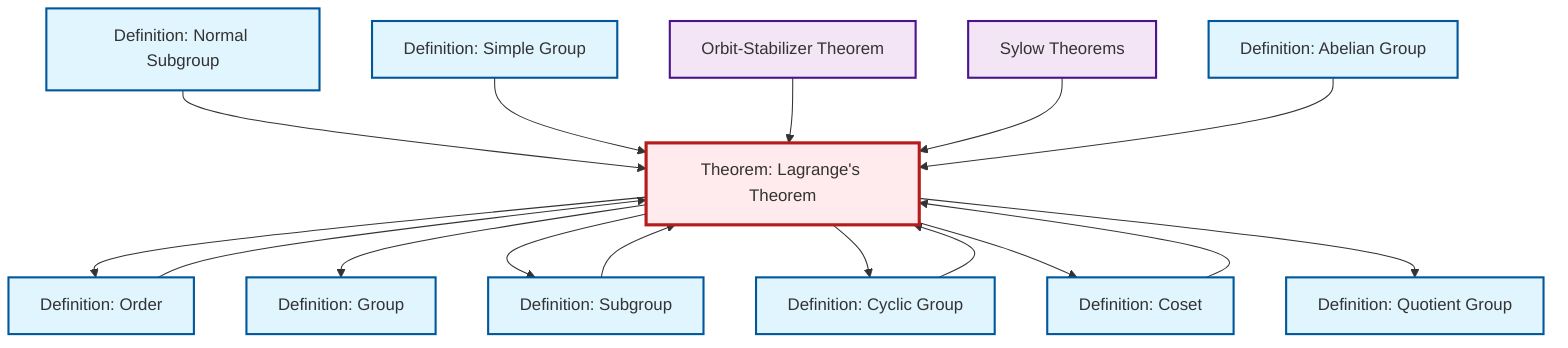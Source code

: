 graph TD
    classDef definition fill:#e1f5fe,stroke:#01579b,stroke-width:2px
    classDef theorem fill:#f3e5f5,stroke:#4a148c,stroke-width:2px
    classDef axiom fill:#fff3e0,stroke:#e65100,stroke-width:2px
    classDef example fill:#e8f5e9,stroke:#1b5e20,stroke-width:2px
    classDef current fill:#ffebee,stroke:#b71c1c,stroke-width:3px
    def-normal-subgroup["Definition: Normal Subgroup"]:::definition
    def-abelian-group["Definition: Abelian Group"]:::definition
    thm-lagrange["Theorem: Lagrange's Theorem"]:::theorem
    def-group["Definition: Group"]:::definition
    def-cyclic-group["Definition: Cyclic Group"]:::definition
    def-simple-group["Definition: Simple Group"]:::definition
    def-subgroup["Definition: Subgroup"]:::definition
    def-quotient-group["Definition: Quotient Group"]:::definition
    def-coset["Definition: Coset"]:::definition
    thm-sylow["Sylow Theorems"]:::theorem
    thm-orbit-stabilizer["Orbit-Stabilizer Theorem"]:::theorem
    def-order["Definition: Order"]:::definition
    def-cyclic-group --> thm-lagrange
    def-normal-subgroup --> thm-lagrange
    def-simple-group --> thm-lagrange
    def-subgroup --> thm-lagrange
    thm-orbit-stabilizer --> thm-lagrange
    thm-lagrange --> def-order
    thm-lagrange --> def-group
    thm-lagrange --> def-subgroup
    thm-lagrange --> def-cyclic-group
    thm-sylow --> thm-lagrange
    thm-lagrange --> def-coset
    def-abelian-group --> thm-lagrange
    def-order --> thm-lagrange
    thm-lagrange --> def-quotient-group
    def-coset --> thm-lagrange
    class thm-lagrange current